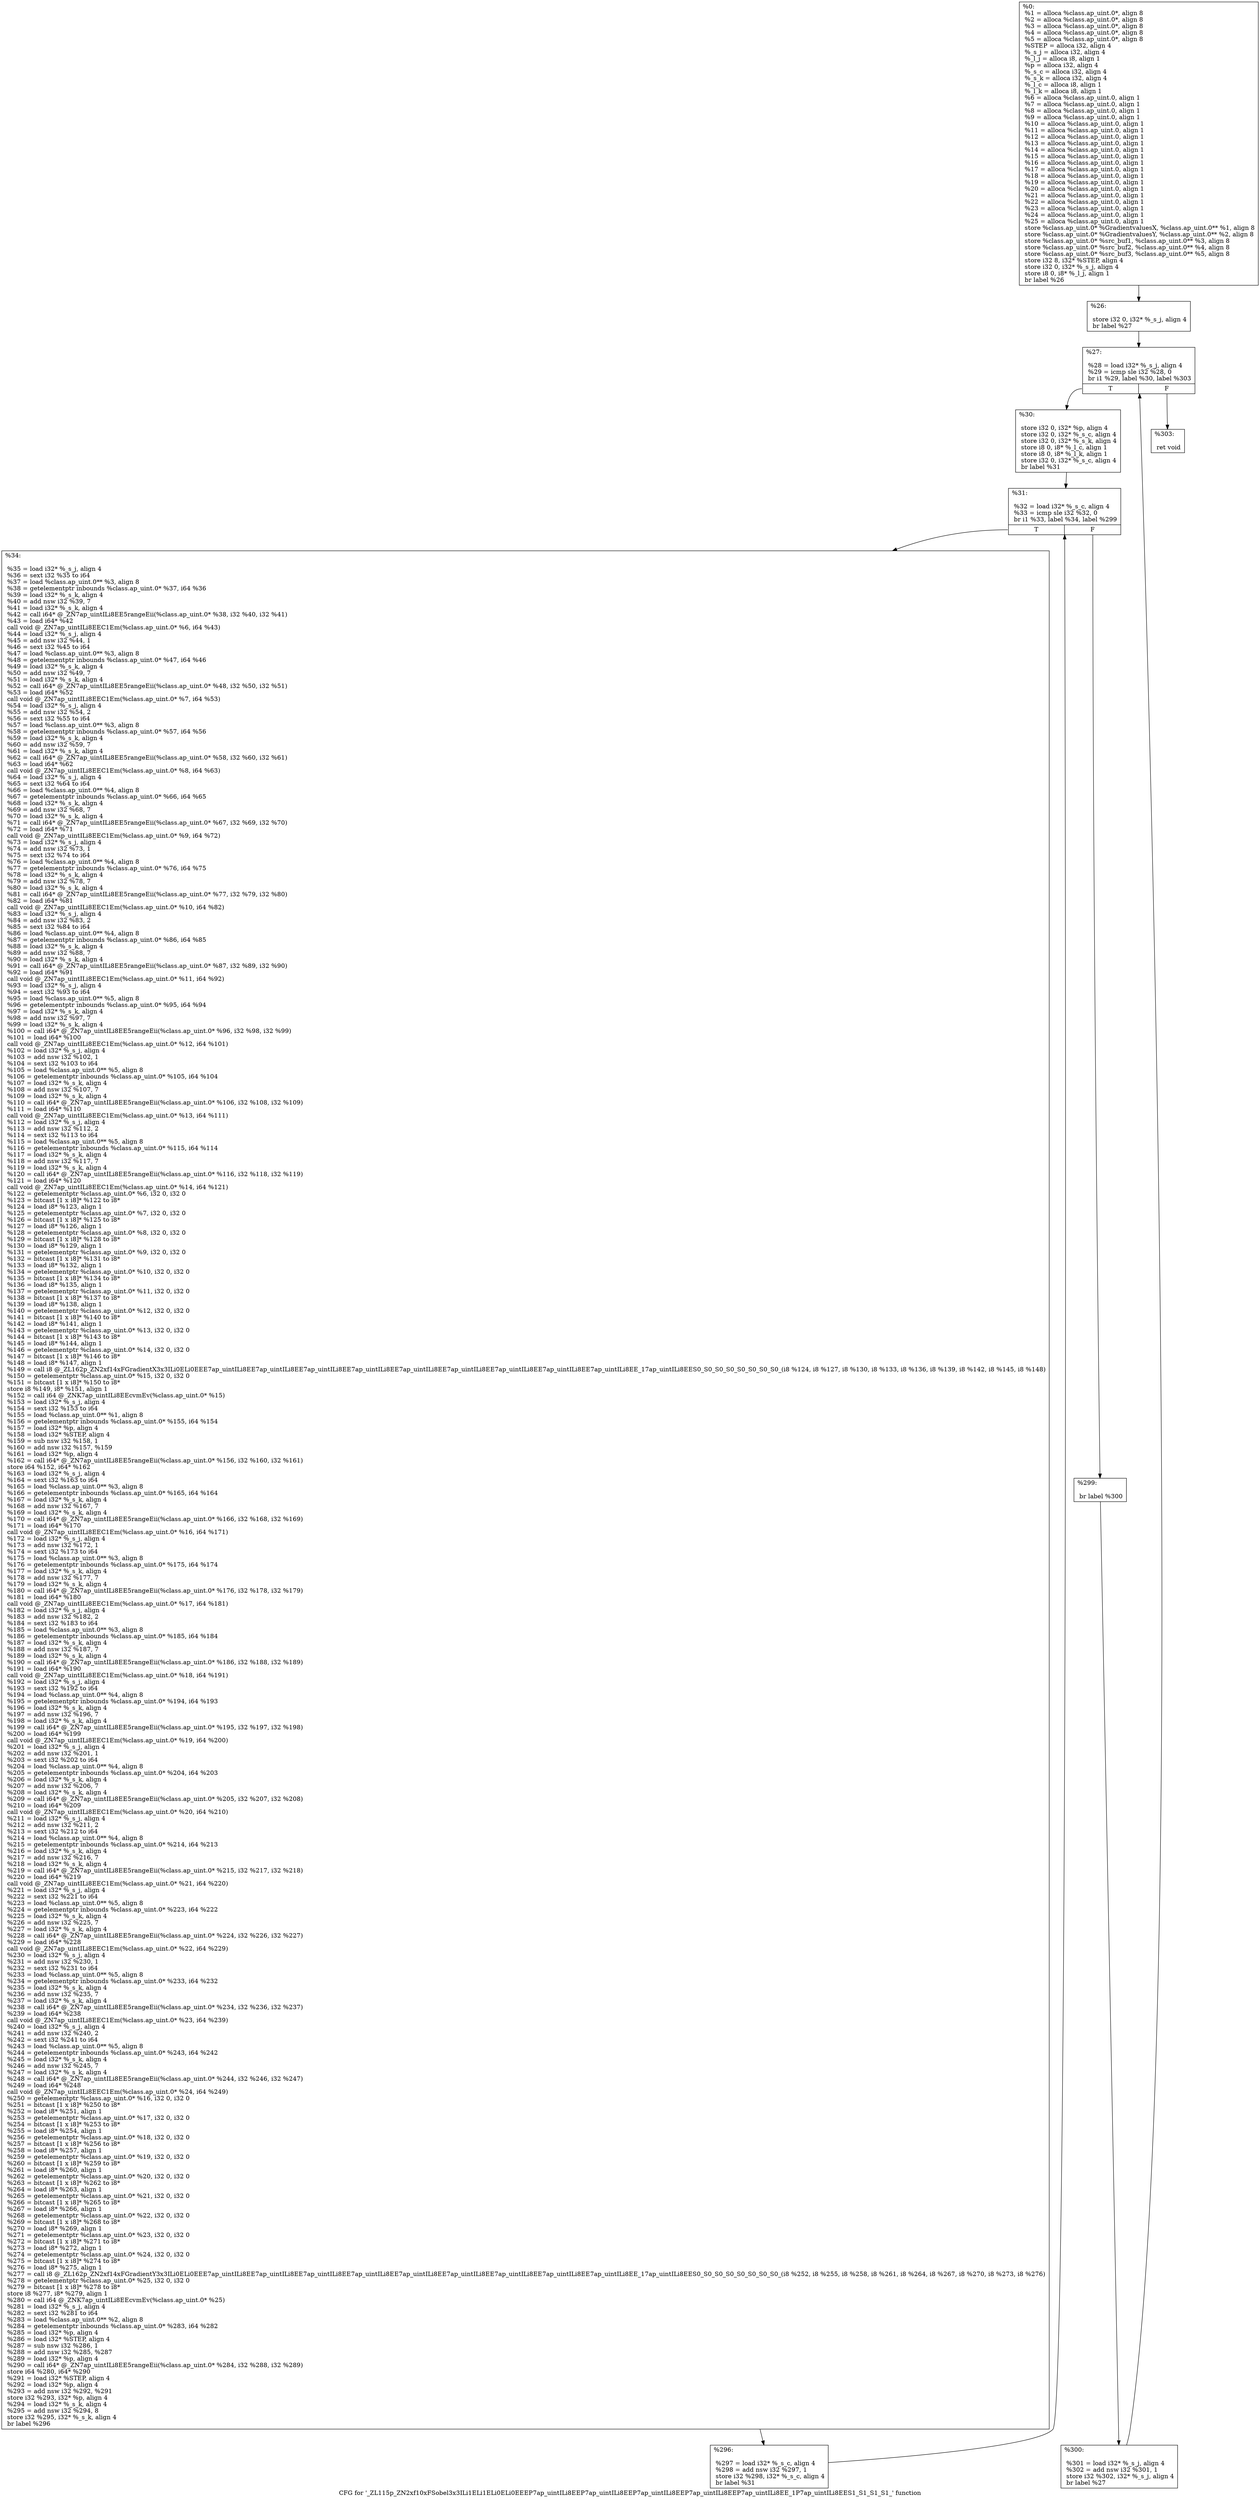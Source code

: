 digraph "CFG for '_ZL115p_ZN2xf10xFSobel3x3ILi1ELi1ELi0ELi0EEEP7ap_uintILi8EEP7ap_uintILi8EEP7ap_uintILi8EEP7ap_uintILi8EEP7ap_uintILi8EE_1P7ap_uintILi8EES1_S1_S1_S1_' function" {
	label="CFG for '_ZL115p_ZN2xf10xFSobel3x3ILi1ELi1ELi0ELi0EEEP7ap_uintILi8EEP7ap_uintILi8EEP7ap_uintILi8EEP7ap_uintILi8EEP7ap_uintILi8EE_1P7ap_uintILi8EES1_S1_S1_S1_' function";

	Node0x1e9f500 [shape=record,label="{%0:\l  %1 = alloca %class.ap_uint.0*, align 8\l  %2 = alloca %class.ap_uint.0*, align 8\l  %3 = alloca %class.ap_uint.0*, align 8\l  %4 = alloca %class.ap_uint.0*, align 8\l  %5 = alloca %class.ap_uint.0*, align 8\l  %STEP = alloca i32, align 4\l  %_s_j = alloca i32, align 4\l  %_l_j = alloca i8, align 1\l  %p = alloca i32, align 4\l  %_s_c = alloca i32, align 4\l  %_s_k = alloca i32, align 4\l  %_l_c = alloca i8, align 1\l  %_l_k = alloca i8, align 1\l  %6 = alloca %class.ap_uint.0, align 1\l  %7 = alloca %class.ap_uint.0, align 1\l  %8 = alloca %class.ap_uint.0, align 1\l  %9 = alloca %class.ap_uint.0, align 1\l  %10 = alloca %class.ap_uint.0, align 1\l  %11 = alloca %class.ap_uint.0, align 1\l  %12 = alloca %class.ap_uint.0, align 1\l  %13 = alloca %class.ap_uint.0, align 1\l  %14 = alloca %class.ap_uint.0, align 1\l  %15 = alloca %class.ap_uint.0, align 1\l  %16 = alloca %class.ap_uint.0, align 1\l  %17 = alloca %class.ap_uint.0, align 1\l  %18 = alloca %class.ap_uint.0, align 1\l  %19 = alloca %class.ap_uint.0, align 1\l  %20 = alloca %class.ap_uint.0, align 1\l  %21 = alloca %class.ap_uint.0, align 1\l  %22 = alloca %class.ap_uint.0, align 1\l  %23 = alloca %class.ap_uint.0, align 1\l  %24 = alloca %class.ap_uint.0, align 1\l  %25 = alloca %class.ap_uint.0, align 1\l  store %class.ap_uint.0* %GradientvaluesX, %class.ap_uint.0** %1, align 8\l  store %class.ap_uint.0* %GradientvaluesY, %class.ap_uint.0** %2, align 8\l  store %class.ap_uint.0* %src_buf1, %class.ap_uint.0** %3, align 8\l  store %class.ap_uint.0* %src_buf2, %class.ap_uint.0** %4, align 8\l  store %class.ap_uint.0* %src_buf3, %class.ap_uint.0** %5, align 8\l  store i32 8, i32* %STEP, align 4\l  store i32 0, i32* %_s_j, align 4\l  store i8 0, i8* %_l_j, align 1\l  br label %26\l}"];
	Node0x1e9f500 -> Node0x1e91b10;
	Node0x1e91b10 [shape=record,label="{%26:\l\l  store i32 0, i32* %_s_j, align 4\l  br label %27\l}"];
	Node0x1e91b10 -> Node0x1e63630;
	Node0x1e63630 [shape=record,label="{%27:\l\l  %28 = load i32* %_s_j, align 4\l  %29 = icmp sle i32 %28, 0\l  br i1 %29, label %30, label %303\l|{<s0>T|<s1>F}}"];
	Node0x1e63630:s0 -> Node0x1e63780;
	Node0x1e63630:s1 -> Node0x1ea19e0;
	Node0x1e63780 [shape=record,label="{%30:\l\l  store i32 0, i32* %p, align 4\l  store i32 0, i32* %_s_c, align 4\l  store i32 0, i32* %_s_k, align 4\l  store i8 0, i8* %_l_c, align 1\l  store i8 0, i8* %_l_k, align 1\l  store i32 0, i32* %_s_c, align 4\l  br label %31\l}"];
	Node0x1e63780 -> Node0x1ea1e50;
	Node0x1ea1e50 [shape=record,label="{%31:\l\l  %32 = load i32* %_s_c, align 4\l  %33 = icmp sle i32 %32, 0\l  br i1 %33, label %34, label %299\l|{<s0>T|<s1>F}}"];
	Node0x1ea1e50:s0 -> Node0x1ea2040;
	Node0x1ea1e50:s1 -> Node0x1ea20a0;
	Node0x1ea2040 [shape=record,label="{%34:\l\l  %35 = load i32* %_s_j, align 4\l  %36 = sext i32 %35 to i64\l  %37 = load %class.ap_uint.0** %3, align 8\l  %38 = getelementptr inbounds %class.ap_uint.0* %37, i64 %36\l  %39 = load i32* %_s_k, align 4\l  %40 = add nsw i32 %39, 7\l  %41 = load i32* %_s_k, align 4\l  %42 = call i64* @_ZN7ap_uintILi8EE5rangeEii(%class.ap_uint.0* %38, i32 %40, i32 %41)\l  %43 = load i64* %42\l  call void @_ZN7ap_uintILi8EEC1Em(%class.ap_uint.0* %6, i64 %43)\l  %44 = load i32* %_s_j, align 4\l  %45 = add nsw i32 %44, 1\l  %46 = sext i32 %45 to i64\l  %47 = load %class.ap_uint.0** %3, align 8\l  %48 = getelementptr inbounds %class.ap_uint.0* %47, i64 %46\l  %49 = load i32* %_s_k, align 4\l  %50 = add nsw i32 %49, 7\l  %51 = load i32* %_s_k, align 4\l  %52 = call i64* @_ZN7ap_uintILi8EE5rangeEii(%class.ap_uint.0* %48, i32 %50, i32 %51)\l  %53 = load i64* %52\l  call void @_ZN7ap_uintILi8EEC1Em(%class.ap_uint.0* %7, i64 %53)\l  %54 = load i32* %_s_j, align 4\l  %55 = add nsw i32 %54, 2\l  %56 = sext i32 %55 to i64\l  %57 = load %class.ap_uint.0** %3, align 8\l  %58 = getelementptr inbounds %class.ap_uint.0* %57, i64 %56\l  %59 = load i32* %_s_k, align 4\l  %60 = add nsw i32 %59, 7\l  %61 = load i32* %_s_k, align 4\l  %62 = call i64* @_ZN7ap_uintILi8EE5rangeEii(%class.ap_uint.0* %58, i32 %60, i32 %61)\l  %63 = load i64* %62\l  call void @_ZN7ap_uintILi8EEC1Em(%class.ap_uint.0* %8, i64 %63)\l  %64 = load i32* %_s_j, align 4\l  %65 = sext i32 %64 to i64\l  %66 = load %class.ap_uint.0** %4, align 8\l  %67 = getelementptr inbounds %class.ap_uint.0* %66, i64 %65\l  %68 = load i32* %_s_k, align 4\l  %69 = add nsw i32 %68, 7\l  %70 = load i32* %_s_k, align 4\l  %71 = call i64* @_ZN7ap_uintILi8EE5rangeEii(%class.ap_uint.0* %67, i32 %69, i32 %70)\l  %72 = load i64* %71\l  call void @_ZN7ap_uintILi8EEC1Em(%class.ap_uint.0* %9, i64 %72)\l  %73 = load i32* %_s_j, align 4\l  %74 = add nsw i32 %73, 1\l  %75 = sext i32 %74 to i64\l  %76 = load %class.ap_uint.0** %4, align 8\l  %77 = getelementptr inbounds %class.ap_uint.0* %76, i64 %75\l  %78 = load i32* %_s_k, align 4\l  %79 = add nsw i32 %78, 7\l  %80 = load i32* %_s_k, align 4\l  %81 = call i64* @_ZN7ap_uintILi8EE5rangeEii(%class.ap_uint.0* %77, i32 %79, i32 %80)\l  %82 = load i64* %81\l  call void @_ZN7ap_uintILi8EEC1Em(%class.ap_uint.0* %10, i64 %82)\l  %83 = load i32* %_s_j, align 4\l  %84 = add nsw i32 %83, 2\l  %85 = sext i32 %84 to i64\l  %86 = load %class.ap_uint.0** %4, align 8\l  %87 = getelementptr inbounds %class.ap_uint.0* %86, i64 %85\l  %88 = load i32* %_s_k, align 4\l  %89 = add nsw i32 %88, 7\l  %90 = load i32* %_s_k, align 4\l  %91 = call i64* @_ZN7ap_uintILi8EE5rangeEii(%class.ap_uint.0* %87, i32 %89, i32 %90)\l  %92 = load i64* %91\l  call void @_ZN7ap_uintILi8EEC1Em(%class.ap_uint.0* %11, i64 %92)\l  %93 = load i32* %_s_j, align 4\l  %94 = sext i32 %93 to i64\l  %95 = load %class.ap_uint.0** %5, align 8\l  %96 = getelementptr inbounds %class.ap_uint.0* %95, i64 %94\l  %97 = load i32* %_s_k, align 4\l  %98 = add nsw i32 %97, 7\l  %99 = load i32* %_s_k, align 4\l  %100 = call i64* @_ZN7ap_uintILi8EE5rangeEii(%class.ap_uint.0* %96, i32 %98, i32 %99)\l  %101 = load i64* %100\l  call void @_ZN7ap_uintILi8EEC1Em(%class.ap_uint.0* %12, i64 %101)\l  %102 = load i32* %_s_j, align 4\l  %103 = add nsw i32 %102, 1\l  %104 = sext i32 %103 to i64\l  %105 = load %class.ap_uint.0** %5, align 8\l  %106 = getelementptr inbounds %class.ap_uint.0* %105, i64 %104\l  %107 = load i32* %_s_k, align 4\l  %108 = add nsw i32 %107, 7\l  %109 = load i32* %_s_k, align 4\l  %110 = call i64* @_ZN7ap_uintILi8EE5rangeEii(%class.ap_uint.0* %106, i32 %108, i32 %109)\l  %111 = load i64* %110\l  call void @_ZN7ap_uintILi8EEC1Em(%class.ap_uint.0* %13, i64 %111)\l  %112 = load i32* %_s_j, align 4\l  %113 = add nsw i32 %112, 2\l  %114 = sext i32 %113 to i64\l  %115 = load %class.ap_uint.0** %5, align 8\l  %116 = getelementptr inbounds %class.ap_uint.0* %115, i64 %114\l  %117 = load i32* %_s_k, align 4\l  %118 = add nsw i32 %117, 7\l  %119 = load i32* %_s_k, align 4\l  %120 = call i64* @_ZN7ap_uintILi8EE5rangeEii(%class.ap_uint.0* %116, i32 %118, i32 %119)\l  %121 = load i64* %120\l  call void @_ZN7ap_uintILi8EEC1Em(%class.ap_uint.0* %14, i64 %121)\l  %122 = getelementptr %class.ap_uint.0* %6, i32 0, i32 0\l  %123 = bitcast [1 x i8]* %122 to i8*\l  %124 = load i8* %123, align 1\l  %125 = getelementptr %class.ap_uint.0* %7, i32 0, i32 0\l  %126 = bitcast [1 x i8]* %125 to i8*\l  %127 = load i8* %126, align 1\l  %128 = getelementptr %class.ap_uint.0* %8, i32 0, i32 0\l  %129 = bitcast [1 x i8]* %128 to i8*\l  %130 = load i8* %129, align 1\l  %131 = getelementptr %class.ap_uint.0* %9, i32 0, i32 0\l  %132 = bitcast [1 x i8]* %131 to i8*\l  %133 = load i8* %132, align 1\l  %134 = getelementptr %class.ap_uint.0* %10, i32 0, i32 0\l  %135 = bitcast [1 x i8]* %134 to i8*\l  %136 = load i8* %135, align 1\l  %137 = getelementptr %class.ap_uint.0* %11, i32 0, i32 0\l  %138 = bitcast [1 x i8]* %137 to i8*\l  %139 = load i8* %138, align 1\l  %140 = getelementptr %class.ap_uint.0* %12, i32 0, i32 0\l  %141 = bitcast [1 x i8]* %140 to i8*\l  %142 = load i8* %141, align 1\l  %143 = getelementptr %class.ap_uint.0* %13, i32 0, i32 0\l  %144 = bitcast [1 x i8]* %143 to i8*\l  %145 = load i8* %144, align 1\l  %146 = getelementptr %class.ap_uint.0* %14, i32 0, i32 0\l  %147 = bitcast [1 x i8]* %146 to i8*\l  %148 = load i8* %147, align 1\l  %149 = call i8 @_ZL162p_ZN2xf14xFGradientX3x3ILi0ELi0EEE7ap_uintILi8EE7ap_uintILi8EE7ap_uintILi8EE7ap_uintILi8EE7ap_uintILi8EE7ap_uintILi8EE7ap_uintILi8EE7ap_uintILi8EE7ap_uintILi8EE_17ap_uintILi8EES0_S0_S0_S0_S0_S0_S0_S0_(i8 %124, i8 %127, i8 %130, i8 %133, i8 %136, i8 %139, i8 %142, i8 %145, i8 %148)\l  %150 = getelementptr %class.ap_uint.0* %15, i32 0, i32 0\l  %151 = bitcast [1 x i8]* %150 to i8*\l  store i8 %149, i8* %151, align 1\l  %152 = call i64 @_ZNK7ap_uintILi8EEcvmEv(%class.ap_uint.0* %15)\l  %153 = load i32* %_s_j, align 4\l  %154 = sext i32 %153 to i64\l  %155 = load %class.ap_uint.0** %1, align 8\l  %156 = getelementptr inbounds %class.ap_uint.0* %155, i64 %154\l  %157 = load i32* %p, align 4\l  %158 = load i32* %STEP, align 4\l  %159 = sub nsw i32 %158, 1\l  %160 = add nsw i32 %157, %159\l  %161 = load i32* %p, align 4\l  %162 = call i64* @_ZN7ap_uintILi8EE5rangeEii(%class.ap_uint.0* %156, i32 %160, i32 %161)\l  store i64 %152, i64* %162\l  %163 = load i32* %_s_j, align 4\l  %164 = sext i32 %163 to i64\l  %165 = load %class.ap_uint.0** %3, align 8\l  %166 = getelementptr inbounds %class.ap_uint.0* %165, i64 %164\l  %167 = load i32* %_s_k, align 4\l  %168 = add nsw i32 %167, 7\l  %169 = load i32* %_s_k, align 4\l  %170 = call i64* @_ZN7ap_uintILi8EE5rangeEii(%class.ap_uint.0* %166, i32 %168, i32 %169)\l  %171 = load i64* %170\l  call void @_ZN7ap_uintILi8EEC1Em(%class.ap_uint.0* %16, i64 %171)\l  %172 = load i32* %_s_j, align 4\l  %173 = add nsw i32 %172, 1\l  %174 = sext i32 %173 to i64\l  %175 = load %class.ap_uint.0** %3, align 8\l  %176 = getelementptr inbounds %class.ap_uint.0* %175, i64 %174\l  %177 = load i32* %_s_k, align 4\l  %178 = add nsw i32 %177, 7\l  %179 = load i32* %_s_k, align 4\l  %180 = call i64* @_ZN7ap_uintILi8EE5rangeEii(%class.ap_uint.0* %176, i32 %178, i32 %179)\l  %181 = load i64* %180\l  call void @_ZN7ap_uintILi8EEC1Em(%class.ap_uint.0* %17, i64 %181)\l  %182 = load i32* %_s_j, align 4\l  %183 = add nsw i32 %182, 2\l  %184 = sext i32 %183 to i64\l  %185 = load %class.ap_uint.0** %3, align 8\l  %186 = getelementptr inbounds %class.ap_uint.0* %185, i64 %184\l  %187 = load i32* %_s_k, align 4\l  %188 = add nsw i32 %187, 7\l  %189 = load i32* %_s_k, align 4\l  %190 = call i64* @_ZN7ap_uintILi8EE5rangeEii(%class.ap_uint.0* %186, i32 %188, i32 %189)\l  %191 = load i64* %190\l  call void @_ZN7ap_uintILi8EEC1Em(%class.ap_uint.0* %18, i64 %191)\l  %192 = load i32* %_s_j, align 4\l  %193 = sext i32 %192 to i64\l  %194 = load %class.ap_uint.0** %4, align 8\l  %195 = getelementptr inbounds %class.ap_uint.0* %194, i64 %193\l  %196 = load i32* %_s_k, align 4\l  %197 = add nsw i32 %196, 7\l  %198 = load i32* %_s_k, align 4\l  %199 = call i64* @_ZN7ap_uintILi8EE5rangeEii(%class.ap_uint.0* %195, i32 %197, i32 %198)\l  %200 = load i64* %199\l  call void @_ZN7ap_uintILi8EEC1Em(%class.ap_uint.0* %19, i64 %200)\l  %201 = load i32* %_s_j, align 4\l  %202 = add nsw i32 %201, 1\l  %203 = sext i32 %202 to i64\l  %204 = load %class.ap_uint.0** %4, align 8\l  %205 = getelementptr inbounds %class.ap_uint.0* %204, i64 %203\l  %206 = load i32* %_s_k, align 4\l  %207 = add nsw i32 %206, 7\l  %208 = load i32* %_s_k, align 4\l  %209 = call i64* @_ZN7ap_uintILi8EE5rangeEii(%class.ap_uint.0* %205, i32 %207, i32 %208)\l  %210 = load i64* %209\l  call void @_ZN7ap_uintILi8EEC1Em(%class.ap_uint.0* %20, i64 %210)\l  %211 = load i32* %_s_j, align 4\l  %212 = add nsw i32 %211, 2\l  %213 = sext i32 %212 to i64\l  %214 = load %class.ap_uint.0** %4, align 8\l  %215 = getelementptr inbounds %class.ap_uint.0* %214, i64 %213\l  %216 = load i32* %_s_k, align 4\l  %217 = add nsw i32 %216, 7\l  %218 = load i32* %_s_k, align 4\l  %219 = call i64* @_ZN7ap_uintILi8EE5rangeEii(%class.ap_uint.0* %215, i32 %217, i32 %218)\l  %220 = load i64* %219\l  call void @_ZN7ap_uintILi8EEC1Em(%class.ap_uint.0* %21, i64 %220)\l  %221 = load i32* %_s_j, align 4\l  %222 = sext i32 %221 to i64\l  %223 = load %class.ap_uint.0** %5, align 8\l  %224 = getelementptr inbounds %class.ap_uint.0* %223, i64 %222\l  %225 = load i32* %_s_k, align 4\l  %226 = add nsw i32 %225, 7\l  %227 = load i32* %_s_k, align 4\l  %228 = call i64* @_ZN7ap_uintILi8EE5rangeEii(%class.ap_uint.0* %224, i32 %226, i32 %227)\l  %229 = load i64* %228\l  call void @_ZN7ap_uintILi8EEC1Em(%class.ap_uint.0* %22, i64 %229)\l  %230 = load i32* %_s_j, align 4\l  %231 = add nsw i32 %230, 1\l  %232 = sext i32 %231 to i64\l  %233 = load %class.ap_uint.0** %5, align 8\l  %234 = getelementptr inbounds %class.ap_uint.0* %233, i64 %232\l  %235 = load i32* %_s_k, align 4\l  %236 = add nsw i32 %235, 7\l  %237 = load i32* %_s_k, align 4\l  %238 = call i64* @_ZN7ap_uintILi8EE5rangeEii(%class.ap_uint.0* %234, i32 %236, i32 %237)\l  %239 = load i64* %238\l  call void @_ZN7ap_uintILi8EEC1Em(%class.ap_uint.0* %23, i64 %239)\l  %240 = load i32* %_s_j, align 4\l  %241 = add nsw i32 %240, 2\l  %242 = sext i32 %241 to i64\l  %243 = load %class.ap_uint.0** %5, align 8\l  %244 = getelementptr inbounds %class.ap_uint.0* %243, i64 %242\l  %245 = load i32* %_s_k, align 4\l  %246 = add nsw i32 %245, 7\l  %247 = load i32* %_s_k, align 4\l  %248 = call i64* @_ZN7ap_uintILi8EE5rangeEii(%class.ap_uint.0* %244, i32 %246, i32 %247)\l  %249 = load i64* %248\l  call void @_ZN7ap_uintILi8EEC1Em(%class.ap_uint.0* %24, i64 %249)\l  %250 = getelementptr %class.ap_uint.0* %16, i32 0, i32 0\l  %251 = bitcast [1 x i8]* %250 to i8*\l  %252 = load i8* %251, align 1\l  %253 = getelementptr %class.ap_uint.0* %17, i32 0, i32 0\l  %254 = bitcast [1 x i8]* %253 to i8*\l  %255 = load i8* %254, align 1\l  %256 = getelementptr %class.ap_uint.0* %18, i32 0, i32 0\l  %257 = bitcast [1 x i8]* %256 to i8*\l  %258 = load i8* %257, align 1\l  %259 = getelementptr %class.ap_uint.0* %19, i32 0, i32 0\l  %260 = bitcast [1 x i8]* %259 to i8*\l  %261 = load i8* %260, align 1\l  %262 = getelementptr %class.ap_uint.0* %20, i32 0, i32 0\l  %263 = bitcast [1 x i8]* %262 to i8*\l  %264 = load i8* %263, align 1\l  %265 = getelementptr %class.ap_uint.0* %21, i32 0, i32 0\l  %266 = bitcast [1 x i8]* %265 to i8*\l  %267 = load i8* %266, align 1\l  %268 = getelementptr %class.ap_uint.0* %22, i32 0, i32 0\l  %269 = bitcast [1 x i8]* %268 to i8*\l  %270 = load i8* %269, align 1\l  %271 = getelementptr %class.ap_uint.0* %23, i32 0, i32 0\l  %272 = bitcast [1 x i8]* %271 to i8*\l  %273 = load i8* %272, align 1\l  %274 = getelementptr %class.ap_uint.0* %24, i32 0, i32 0\l  %275 = bitcast [1 x i8]* %274 to i8*\l  %276 = load i8* %275, align 1\l  %277 = call i8 @_ZL162p_ZN2xf14xFGradientY3x3ILi0ELi0EEE7ap_uintILi8EE7ap_uintILi8EE7ap_uintILi8EE7ap_uintILi8EE7ap_uintILi8EE7ap_uintILi8EE7ap_uintILi8EE7ap_uintILi8EE7ap_uintILi8EE_17ap_uintILi8EES0_S0_S0_S0_S0_S0_S0_S0_(i8 %252, i8 %255, i8 %258, i8 %261, i8 %264, i8 %267, i8 %270, i8 %273, i8 %276)\l  %278 = getelementptr %class.ap_uint.0* %25, i32 0, i32 0\l  %279 = bitcast [1 x i8]* %278 to i8*\l  store i8 %277, i8* %279, align 1\l  %280 = call i64 @_ZNK7ap_uintILi8EEcvmEv(%class.ap_uint.0* %25)\l  %281 = load i32* %_s_j, align 4\l  %282 = sext i32 %281 to i64\l  %283 = load %class.ap_uint.0** %2, align 8\l  %284 = getelementptr inbounds %class.ap_uint.0* %283, i64 %282\l  %285 = load i32* %p, align 4\l  %286 = load i32* %STEP, align 4\l  %287 = sub nsw i32 %286, 1\l  %288 = add nsw i32 %285, %287\l  %289 = load i32* %p, align 4\l  %290 = call i64* @_ZN7ap_uintILi8EE5rangeEii(%class.ap_uint.0* %284, i32 %288, i32 %289)\l  store i64 %280, i64* %290\l  %291 = load i32* %STEP, align 4\l  %292 = load i32* %p, align 4\l  %293 = add nsw i32 %292, %291\l  store i32 %293, i32* %p, align 4\l  %294 = load i32* %_s_k, align 4\l  %295 = add nsw i32 %294, 8\l  store i32 %295, i32* %_s_k, align 4\l  br label %296\l}"];
	Node0x1ea2040 -> Node0x1ead460;
	Node0x1ead460 [shape=record,label="{%296:\l\l  %297 = load i32* %_s_c, align 4\l  %298 = add nsw i32 %297, 1\l  store i32 %298, i32* %_s_c, align 4\l  br label %31\l}"];
	Node0x1ead460 -> Node0x1ea1e50;
	Node0x1ea20a0 [shape=record,label="{%299:\l\l  br label %300\l}"];
	Node0x1ea20a0 -> Node0x1ead760;
	Node0x1ead760 [shape=record,label="{%300:\l\l  %301 = load i32* %_s_j, align 4\l  %302 = add nsw i32 %301, 1\l  store i32 %302, i32* %_s_j, align 4\l  br label %27\l}"];
	Node0x1ead760 -> Node0x1e63630;
	Node0x1ea19e0 [shape=record,label="{%303:\l\l  ret void\l}"];
}
